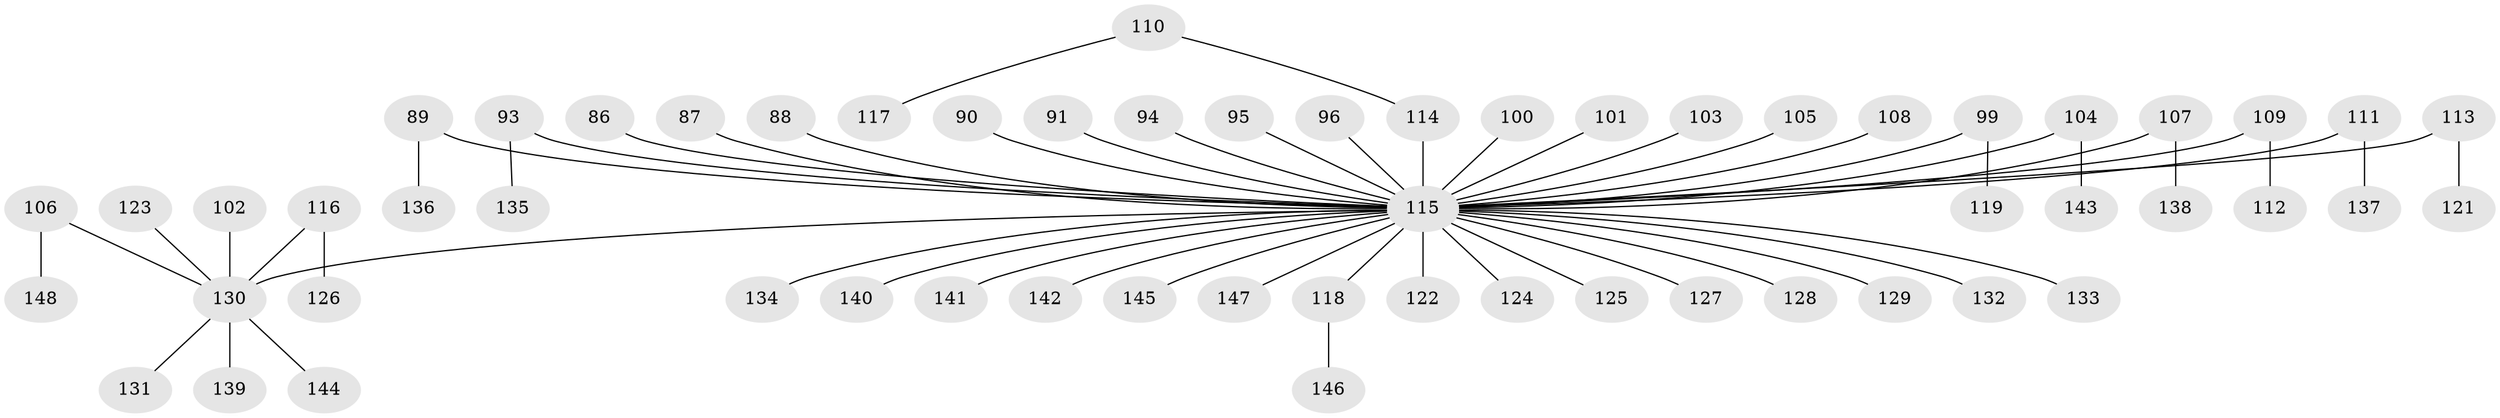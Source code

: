 // original degree distribution, {5: 0.013513513513513514, 6: 0.02027027027027027, 9: 0.006756756756756757, 2: 0.2635135135135135, 3: 0.11486486486486487, 4: 0.0945945945945946, 1: 0.4864864864864865}
// Generated by graph-tools (version 1.1) at 2025/55/03/04/25 21:55:50]
// undirected, 59 vertices, 58 edges
graph export_dot {
graph [start="1"]
  node [color=gray90,style=filled];
  86;
  87;
  88;
  89 [super="+55"];
  90 [super="+20"];
  91;
  93;
  94;
  95;
  96;
  99;
  100;
  101;
  102;
  103;
  104 [super="+54"];
  105 [super="+62"];
  106;
  107;
  108;
  109;
  110;
  111;
  112;
  113 [super="+44"];
  114 [super="+70"];
  115 [super="+34+92+41+23+74+80+51+43+35+98+46+39+48+49+50+53+52+73+58+61+64+63+66+67+69+75+77+76+78+79+81+82+85+83+84"];
  116;
  117;
  118;
  119;
  121;
  122 [super="+71"];
  123;
  124;
  125;
  126;
  127;
  128 [super="+68"];
  129;
  130 [super="+42+97+120+60+65"];
  131;
  132;
  133;
  134;
  135;
  136;
  137;
  138;
  139;
  140;
  141;
  142;
  143;
  144;
  145;
  146;
  147;
  148;
  86 -- 115;
  87 -- 115;
  88 -- 115;
  89 -- 136;
  89 -- 115;
  90 -- 115;
  91 -- 115;
  93 -- 135;
  93 -- 115;
  94 -- 115;
  95 -- 115;
  96 -- 115;
  99 -- 119;
  99 -- 115;
  100 -- 115;
  101 -- 115;
  102 -- 130;
  103 -- 115;
  104 -- 143;
  104 -- 115;
  105 -- 115;
  106 -- 148;
  106 -- 130;
  107 -- 138;
  107 -- 115;
  108 -- 115;
  109 -- 112;
  109 -- 115;
  110 -- 117;
  110 -- 114;
  111 -- 137;
  111 -- 115;
  113 -- 121;
  113 -- 115;
  114 -- 115;
  115 -- 141;
  115 -- 145;
  115 -- 118;
  115 -- 129;
  115 -- 132;
  115 -- 142;
  115 -- 130;
  115 -- 140;
  115 -- 147;
  115 -- 124;
  115 -- 128;
  115 -- 122;
  115 -- 125;
  115 -- 134;
  115 -- 127;
  115 -- 133;
  116 -- 126;
  116 -- 130;
  118 -- 146;
  123 -- 130;
  130 -- 144;
  130 -- 131;
  130 -- 139;
}
